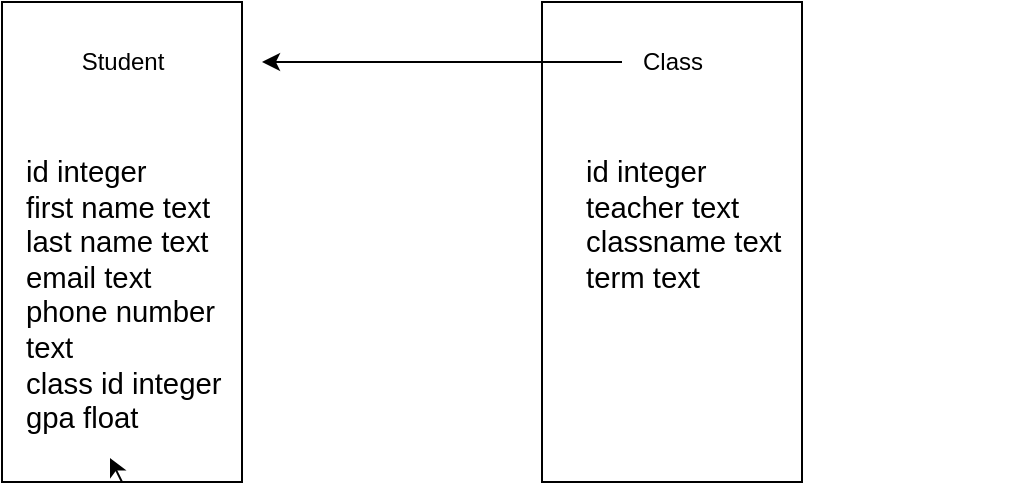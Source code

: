 <mxfile>
    <diagram id="PXQ-XiJKDrPKPUjaBa0-" name="Page-1">
        <mxGraphModel dx="808" dy="462" grid="1" gridSize="10" guides="1" tooltips="1" connect="1" arrows="1" fold="1" page="1" pageScale="1" pageWidth="850" pageHeight="1100" math="0" shadow="0">
            <root>
                <mxCell id="0"/>
                <mxCell id="1" parent="0"/>
                <mxCell id="11" value="" style="whiteSpace=wrap;html=1;" vertex="1" parent="1">
                    <mxGeometry x="540" y="80" width="130" height="240" as="geometry"/>
                </mxCell>
                <mxCell id="10" value="" style="whiteSpace=wrap;html=1;" vertex="1" parent="1">
                    <mxGeometry x="270" y="80" width="120" height="240" as="geometry"/>
                </mxCell>
                <mxCell id="6" value="" style="edgeStyle=none;html=1;" edge="1" parent="1" source="3">
                    <mxGeometry relative="1" as="geometry">
                        <mxPoint x="400" y="110" as="targetPoint"/>
                    </mxGeometry>
                </mxCell>
                <mxCell id="3" value="Class" style="text;html=1;align=center;verticalAlign=middle;resizable=0;points=[];autosize=1;strokeColor=none;fillColor=none;" vertex="1" parent="1">
                    <mxGeometry x="580" y="95" width="50" height="30" as="geometry"/>
                </mxCell>
                <mxCell id="5" value="Student" style="text;html=1;align=center;verticalAlign=middle;resizable=0;points=[];autosize=1;strokeColor=none;fillColor=none;" vertex="1" parent="1">
                    <mxGeometry x="300" y="95" width="60" height="30" as="geometry"/>
                </mxCell>
                <mxCell id="12" value="&lt;b style=&quot;font-weight:normal;&quot; id=&quot;docs-internal-guid-6b3a3d40-7fff-d83f-2f35-08cf83e1a076&quot;&gt;&lt;p dir=&quot;ltr&quot; style=&quot;line-height:1.2;margin-top:0pt;margin-bottom:0pt;&quot;&gt;&lt;span style=&quot;background-color: transparent; font-family: Arial, sans-serif; font-size: 11pt; white-space-collapse: preserve;&quot;&gt;id integer&lt;/span&gt;&lt;br&gt;&lt;/p&gt;&lt;p dir=&quot;ltr&quot; style=&quot;line-height:1.2;margin-top:0pt;margin-bottom:0pt;&quot;&gt;&lt;span style=&quot;font-size: 11pt; font-family: Arial, sans-serif; color: rgb(0, 0, 0); background-color: transparent; font-weight: 400; font-style: normal; font-variant: normal; text-decoration: none; vertical-align: baseline; white-space: pre-wrap;&quot;&gt;first name text &lt;/span&gt;&lt;/p&gt;&lt;p dir=&quot;ltr&quot; style=&quot;line-height:1.2;margin-top:0pt;margin-bottom:0pt;&quot;&gt;&lt;span style=&quot;font-size: 11pt; font-family: Arial, sans-serif; color: rgb(0, 0, 0); background-color: transparent; font-weight: 400; font-style: normal; font-variant: normal; text-decoration: none; vertical-align: baseline; white-space: pre-wrap;&quot;&gt;last name text&lt;/span&gt;&lt;/p&gt;&lt;p dir=&quot;ltr&quot; style=&quot;line-height:1.2;margin-top:0pt;margin-bottom:0pt;&quot;&gt;&lt;span style=&quot;font-size: 11pt; font-family: Arial, sans-serif; color: rgb(0, 0, 0); background-color: transparent; font-weight: 400; font-style: normal; font-variant: normal; text-decoration: none; vertical-align: baseline; white-space: pre-wrap;&quot;&gt;email text&lt;/span&gt;&lt;/p&gt;&lt;p dir=&quot;ltr&quot; style=&quot;line-height:1.2;margin-top:0pt;margin-bottom:0pt;&quot;&gt;&lt;span style=&quot;font-size: 11pt; font-family: Arial, sans-serif; color: rgb(0, 0, 0); background-color: transparent; font-weight: 400; font-style: normal; font-variant: normal; text-decoration: none; vertical-align: baseline; white-space: pre-wrap;&quot;&gt;phone number text&lt;/span&gt;&lt;/p&gt;&lt;p dir=&quot;ltr&quot; style=&quot;line-height:1.2;margin-top:0pt;margin-bottom:0pt;&quot;&gt;&lt;span style=&quot;font-size: 11pt; font-family: Arial, sans-serif; color: rgb(0, 0, 0); background-color: transparent; font-weight: 400; font-style: normal; font-variant: normal; text-decoration: none; vertical-align: baseline; white-space: pre-wrap;&quot;&gt;class id integer&lt;/span&gt;&lt;/p&gt;&lt;p dir=&quot;ltr&quot; style=&quot;line-height:1.2;margin-top:0pt;margin-bottom:0pt;&quot;&gt;&lt;span style=&quot;font-size: 11pt; font-family: Arial, sans-serif; color: rgb(0, 0, 0); background-color: transparent; font-weight: 400; font-style: normal; font-variant: normal; text-decoration: none; vertical-align: baseline; white-space: pre-wrap;&quot;&gt;gpa float&lt;/span&gt;&lt;/p&gt;&lt;/b&gt;" style="text;whiteSpace=wrap;html=1;" vertex="1" parent="1">
                    <mxGeometry x="280" y="150" width="110" height="140" as="geometry"/>
                </mxCell>
                <mxCell id="14" style="edgeStyle=none;html=1;exitX=0.5;exitY=1;exitDx=0;exitDy=0;entryX=0.45;entryY=0.95;entryDx=0;entryDy=0;entryPerimeter=0;" edge="1" parent="1" source="10" target="10">
                    <mxGeometry relative="1" as="geometry"/>
                </mxCell>
                <mxCell id="17" value="&lt;b style=&quot;font-weight:normal;&quot; id=&quot;docs-internal-guid-4bf2cc50-7fff-f819-a1c7-c24c74a400d4&quot;&gt;&lt;span style=&quot;font-size: 11pt; font-family: Arial, sans-serif; color: rgb(0, 0, 0); background-color: transparent; font-weight: 400; font-style: normal; font-variant: normal; text-decoration: none; vertical-align: baseline; white-space: pre-wrap;&quot;&gt;id integer&lt;/span&gt;&lt;/b&gt;&lt;div&gt;&lt;b style=&quot;font-weight:normal;&quot;&gt;&lt;span style=&quot;font-size: 11pt; font-family: Arial, sans-serif; color: rgb(0, 0, 0); background-color: transparent; font-weight: 400; font-style: normal; font-variant: normal; text-decoration: none; vertical-align: baseline; white-space: pre-wrap;&quot;&gt;teacher text &lt;/span&gt;&lt;/b&gt;&lt;/div&gt;&lt;div&gt;&lt;b style=&quot;font-weight:normal;&quot;&gt;&lt;span style=&quot;font-size: 11pt; font-family: Arial, sans-serif; color: rgb(0, 0, 0); background-color: transparent; font-weight: 400; font-style: normal; font-variant: normal; text-decoration: none; vertical-align: baseline; white-space: pre-wrap;&quot;&gt;classname text &lt;/span&gt;&lt;/b&gt;&lt;/div&gt;&lt;div&gt;&lt;b style=&quot;font-weight:normal;&quot;&gt;&lt;span style=&quot;font-size: 11pt; font-family: Arial, sans-serif; color: rgb(0, 0, 0); background-color: transparent; font-weight: 400; font-style: normal; font-variant: normal; text-decoration: none; vertical-align: baseline; white-space: pre-wrap;&quot;&gt;term text&lt;/span&gt;&lt;/b&gt;&lt;/div&gt;" style="text;whiteSpace=wrap;html=1;" vertex="1" parent="1">
                    <mxGeometry x="560" y="150" width="220" height="110" as="geometry"/>
                </mxCell>
            </root>
        </mxGraphModel>
    </diagram>
</mxfile>